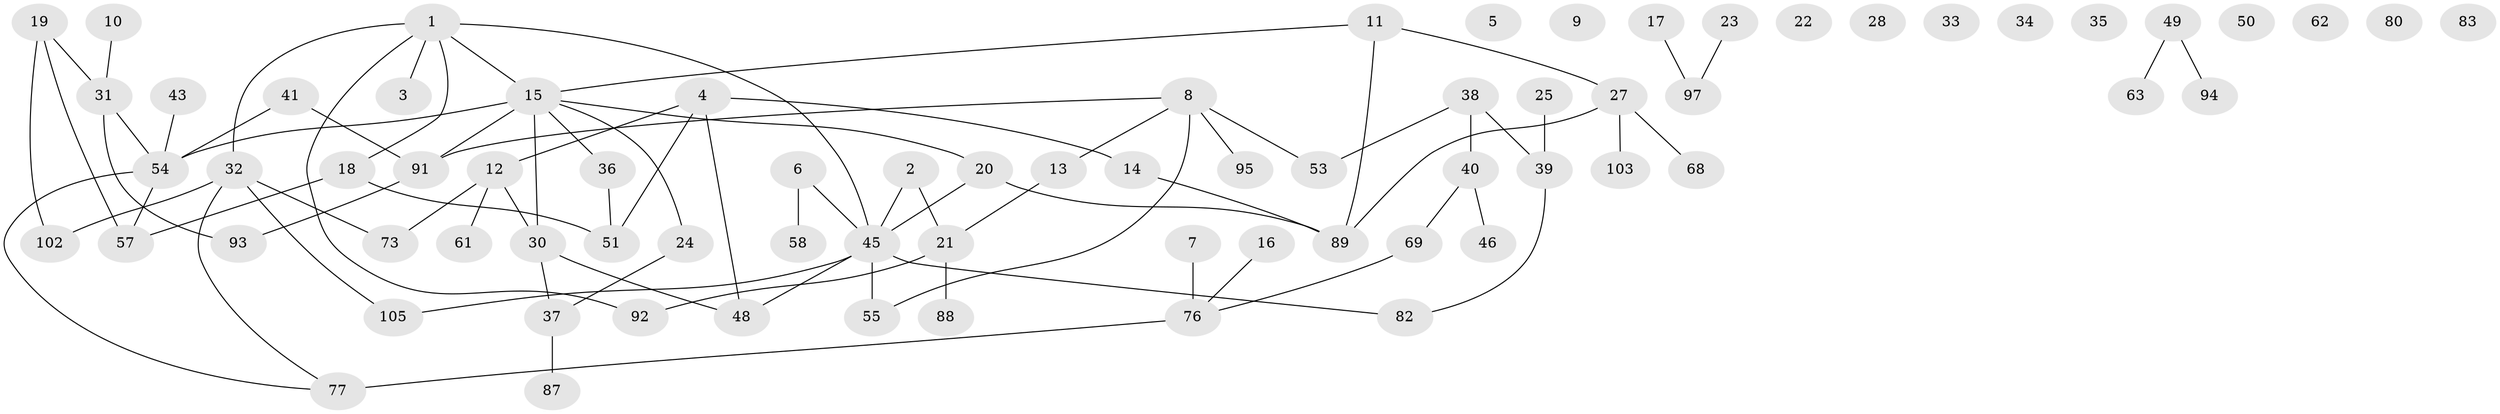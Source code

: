 // original degree distribution, {2: 0.308411214953271, 1: 0.2616822429906542, 0: 0.09345794392523364, 3: 0.1588785046728972, 9: 0.009345794392523364, 8: 0.009345794392523364, 4: 0.09345794392523364, 5: 0.056074766355140186, 6: 0.009345794392523364}
// Generated by graph-tools (version 1.1) at 2025/41/03/06/25 10:41:21]
// undirected, 74 vertices, 82 edges
graph export_dot {
graph [start="1"]
  node [color=gray90,style=filled];
  1 [super="+26"];
  2;
  3;
  4 [super="+67"];
  5;
  6 [super="+84"];
  7;
  8 [super="+47"];
  9;
  10 [super="+42"];
  11 [super="+100"];
  12 [super="+72"];
  13;
  14;
  15 [super="+65"];
  16 [super="+60"];
  17;
  18;
  19 [super="+29"];
  20 [super="+56"];
  21 [super="+71"];
  22;
  23;
  24;
  25;
  27 [super="+90"];
  28;
  30 [super="+96"];
  31 [super="+59"];
  32 [super="+44"];
  33;
  34 [super="+75"];
  35;
  36 [super="+70"];
  37 [super="+64"];
  38 [super="+78"];
  39 [super="+98"];
  40 [super="+66"];
  41 [super="+99"];
  43;
  45 [super="+74"];
  46;
  48 [super="+52"];
  49 [super="+79"];
  50;
  51 [super="+86"];
  53;
  54 [super="+104"];
  55 [super="+81"];
  57;
  58;
  61;
  62;
  63;
  68;
  69 [super="+101"];
  73;
  76 [super="+85"];
  77;
  80;
  82;
  83;
  87;
  88;
  89 [super="+107"];
  91;
  92;
  93;
  94;
  95;
  97 [super="+106"];
  102;
  103;
  105;
  1 -- 45;
  1 -- 32 [weight=2];
  1 -- 18;
  1 -- 3;
  1 -- 92;
  1 -- 15 [weight=2];
  2 -- 45;
  2 -- 21;
  4 -- 51;
  4 -- 12;
  4 -- 14;
  4 -- 48;
  6 -- 45;
  6 -- 58;
  7 -- 76;
  8 -- 91;
  8 -- 53;
  8 -- 13;
  8 -- 95;
  8 -- 55;
  10 -- 31;
  11 -- 15;
  11 -- 27;
  11 -- 89;
  12 -- 30;
  12 -- 73;
  12 -- 61;
  13 -- 21;
  14 -- 89;
  15 -- 24;
  15 -- 30;
  15 -- 36;
  15 -- 54 [weight=2];
  15 -- 91;
  15 -- 20;
  16 -- 76;
  17 -- 97;
  18 -- 51;
  18 -- 57;
  19 -- 31;
  19 -- 102;
  19 -- 57;
  20 -- 89;
  20 -- 45;
  21 -- 88;
  21 -- 92;
  23 -- 97;
  24 -- 37;
  25 -- 39;
  27 -- 68;
  27 -- 103;
  27 -- 89;
  30 -- 48;
  30 -- 37;
  31 -- 93;
  31 -- 54;
  32 -- 73;
  32 -- 77;
  32 -- 105;
  32 -- 102;
  36 -- 51;
  37 -- 87;
  38 -- 40;
  38 -- 53;
  38 -- 39;
  39 -- 82;
  40 -- 46;
  40 -- 69;
  41 -- 91;
  41 -- 54;
  43 -- 54;
  45 -- 55;
  45 -- 82;
  45 -- 105;
  45 -- 48;
  49 -- 94;
  49 -- 63;
  54 -- 57;
  54 -- 77;
  69 -- 76;
  76 -- 77 [weight=2];
  91 -- 93;
}

